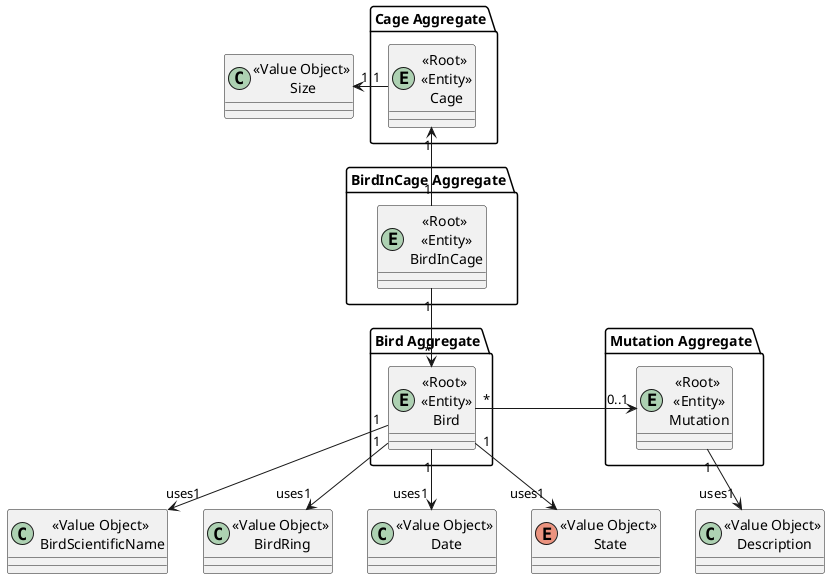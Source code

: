 @startuml

package "Bird Aggregate"{
    entity "<<Root>>\n <<Entity>>\n Bird" as BE
}

class "<<Value Object>>\n BirdScientificName" as BSN

class "<<Value Object>>\n BirdRing" as BR

class "<<Value Object>>\n Date" as DB

enum "<<Value Object>>\n State" as ST

package "Mutation Aggregate"{
    entity "<<Root>>\n <<Entity>>\n Mutation" as MUT
}

class "<<Value Object>>\n Description" as DC



BE "*" -r-> "0..1" MUT

'uses Bird
BE "1" --> "uses1" BSN
BE "1" --> "uses1" BR
BE "1" --> "uses1" DB
BE "1" --> "uses1" ST

'uses Mutation
MUT "1" --> "uses1" DC

package "Cage Aggregate"{
    entity "<<Root>>\n <<Entity>>\n Cage" as CG
}

class "<<Value Object>>\n Size" as SZ

'uses cage
CG "1" -l-> "1" SZ

package "BirdInCage Aggregate"{
    entity "<<Root>>\n <<Entity>>\n BirdInCage" as BCG
}

BCG "1" --> "*" BE
BCG "1" -u-> "1" CG
@enduml
